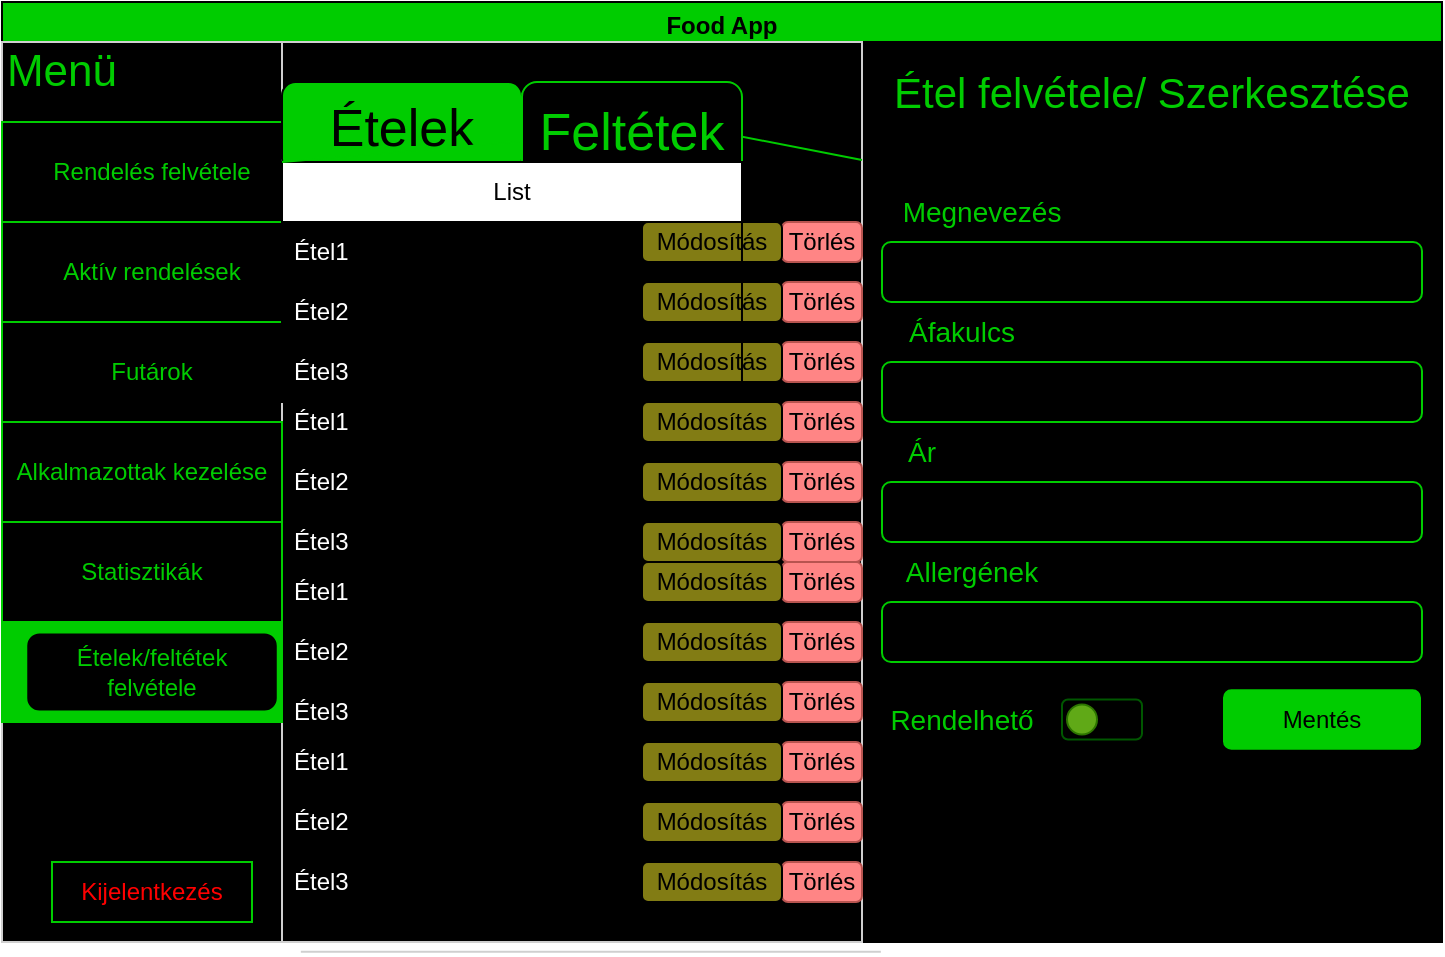 <mxfile version="24.0.1" type="device">
  <diagram name="1 oldal" id="O07grY8dv0cEGp4q1tDg">
    <mxGraphModel dx="875" dy="481" grid="1" gridSize="10" guides="1" tooltips="1" connect="1" arrows="1" fold="1" page="1" pageScale="1" pageWidth="827" pageHeight="1169" math="0" shadow="0">
      <root>
        <mxCell id="0" />
        <mxCell id="1" parent="0" />
        <mxCell id="786_mQaQIO7tlaPHeYwT-1" value="Food App" style="swimlane;whiteSpace=wrap;html=1;fillColor=#00CC00;" parent="1" vertex="1">
          <mxGeometry width="720" height="470" as="geometry" />
        </mxCell>
        <mxCell id="786_mQaQIO7tlaPHeYwT-2" value="" style="rounded=0;whiteSpace=wrap;html=1;fillColor=#000000;" parent="1" vertex="1">
          <mxGeometry y="20" width="720" height="450" as="geometry" />
        </mxCell>
        <mxCell id="786_mQaQIO7tlaPHeYwT-3" value="" style="rounded=0;whiteSpace=wrap;html=1;fillColor=#000000;strokeColor=#CFCFCF;" parent="1" vertex="1">
          <mxGeometry y="20" width="150" height="450" as="geometry" />
        </mxCell>
        <mxCell id="786_mQaQIO7tlaPHeYwT-4" value="&lt;font color=&quot;#00cc00&quot;&gt;Rendelés felvétele&lt;/font&gt;" style="rounded=0;whiteSpace=wrap;html=1;fillColor=#000000;strokeColor=#00CC00;" parent="1" vertex="1">
          <mxGeometry y="60" width="150" height="50" as="geometry" />
        </mxCell>
        <mxCell id="786_mQaQIO7tlaPHeYwT-5" value="&lt;font style=&quot;font-size: 22px;&quot; color=&quot;#00cc00&quot;&gt;Menü&lt;/font&gt;" style="text;html=1;align=center;verticalAlign=middle;whiteSpace=wrap;rounded=0;" parent="1" vertex="1">
          <mxGeometry y="20" width="60" height="30" as="geometry" />
        </mxCell>
        <mxCell id="786_mQaQIO7tlaPHeYwT-6" value="" style="rounded=0;whiteSpace=wrap;html=1;fillColor=#000000;strokeColor=#00CC00;" parent="1" vertex="1">
          <mxGeometry y="110" width="150" height="50" as="geometry" />
        </mxCell>
        <mxCell id="786_mQaQIO7tlaPHeYwT-7" value="" style="rounded=0;whiteSpace=wrap;html=1;fillColor=#000000;strokeColor=#00CC00;" parent="1" vertex="1">
          <mxGeometry y="160" width="150" height="50" as="geometry" />
        </mxCell>
        <mxCell id="786_mQaQIO7tlaPHeYwT-8" value="&lt;font color=&quot;#ff0000&quot;&gt;Kijelentkezés&lt;/font&gt;" style="rounded=0;whiteSpace=wrap;html=1;fillColor=#000000;strokeColor=#00CC00;" parent="1" vertex="1">
          <mxGeometry x="25" y="430" width="100" height="30" as="geometry" />
        </mxCell>
        <mxCell id="786_mQaQIO7tlaPHeYwT-9" value="" style="rounded=0;whiteSpace=wrap;html=1;fillColor=#000000;strokeColor=#CFCFCF;" parent="1" vertex="1">
          <mxGeometry x="140" y="20" width="290" height="450" as="geometry" />
        </mxCell>
        <mxCell id="786_mQaQIO7tlaPHeYwT-10" style="edgeStyle=orthogonalEdgeStyle;rounded=0;orthogonalLoop=1;jettySize=auto;html=1;exitX=0.75;exitY=1;exitDx=0;exitDy=0;" parent="1" edge="1">
          <mxGeometry relative="1" as="geometry">
            <mxPoint x="370" y="270" as="sourcePoint" />
            <mxPoint x="310" y="270" as="targetPoint" />
          </mxGeometry>
        </mxCell>
        <mxCell id="786_mQaQIO7tlaPHeYwT-11" style="edgeStyle=orthogonalEdgeStyle;rounded=0;orthogonalLoop=1;jettySize=auto;html=1;exitX=0.5;exitY=1;exitDx=0;exitDy=0;" parent="1" edge="1">
          <mxGeometry relative="1" as="geometry">
            <mxPoint x="480" y="57.5" as="sourcePoint" />
            <mxPoint x="480" y="57.5" as="targetPoint" />
          </mxGeometry>
        </mxCell>
        <mxCell id="786_mQaQIO7tlaPHeYwT-12" value="&lt;div&gt;&lt;font color=&quot;#00cc00&quot;&gt;Alkalmazottak kezelése&lt;br&gt;&lt;/font&gt;&lt;/div&gt;" style="rounded=0;whiteSpace=wrap;html=1;fillColor=#000000;strokeColor=#00CC00;" parent="1" vertex="1">
          <mxGeometry y="210" width="140" height="50" as="geometry" />
        </mxCell>
        <mxCell id="786_mQaQIO7tlaPHeYwT-13" value="&lt;div&gt;&lt;font color=&quot;#00cc00&quot;&gt;Statisztikák&lt;br&gt;&lt;/font&gt;&lt;/div&gt;" style="rounded=0;whiteSpace=wrap;html=1;fillColor=#000000;strokeColor=#00CC00;" parent="1" vertex="1">
          <mxGeometry y="260" width="140" height="50" as="geometry" />
        </mxCell>
        <mxCell id="786_mQaQIO7tlaPHeYwT-14" value="&lt;div&gt;&lt;font color=&quot;#00cc00&quot;&gt;Aktív rendelések&lt;/font&gt;&lt;/div&gt;" style="rounded=1;whiteSpace=wrap;html=1;fillColor=#000000;" parent="1" vertex="1">
          <mxGeometry x="10" y="120" width="130" height="30" as="geometry" />
        </mxCell>
        <mxCell id="786_mQaQIO7tlaPHeYwT-51" value="" style="endArrow=none;html=1;rounded=0;exitX=0;exitY=0.5;exitDx=0;exitDy=0;entryX=1;entryY=0.5;entryDx=0;entryDy=0;strokeColor=#CFCFCF;" parent="1" edge="1">
          <mxGeometry width="50" height="50" relative="1" as="geometry">
            <mxPoint x="149.42" y="474.83" as="sourcePoint" />
            <mxPoint x="439.42" y="474.83" as="targetPoint" />
          </mxGeometry>
        </mxCell>
        <mxCell id="786_mQaQIO7tlaPHeYwT-77" value="&lt;div&gt;&lt;font color=&quot;#00cc00&quot;&gt;Futárok&lt;br&gt;&lt;/font&gt;&lt;/div&gt;" style="rounded=1;whiteSpace=wrap;html=1;fillColor=#000000;" parent="1" vertex="1">
          <mxGeometry x="10" y="170" width="130" height="30" as="geometry" />
        </mxCell>
        <mxCell id="4PY4nFEDILdpVImfCxhq-1" value="" style="rounded=0;whiteSpace=wrap;html=1;fillColor=#00CC00;strokeColor=#00CC00;" vertex="1" parent="1">
          <mxGeometry y="310" width="140" height="50" as="geometry" />
        </mxCell>
        <mxCell id="4PY4nFEDILdpVImfCxhq-2" value="&lt;font color=&quot;#00cc00&quot;&gt;Ételek/feltétek felvétele&lt;/font&gt;" style="rounded=1;whiteSpace=wrap;html=1;fillColor=#000000;" vertex="1" parent="1">
          <mxGeometry x="13.13" y="316.25" width="123.75" height="37.5" as="geometry" />
        </mxCell>
        <mxCell id="4PY4nFEDILdpVImfCxhq-13" value="&lt;div&gt;Törlés&lt;/div&gt;" style="rounded=1;whiteSpace=wrap;html=1;fillColor=#FF8585;strokeColor=#b85450;" vertex="1" parent="1">
          <mxGeometry x="390" y="110" width="40" height="20" as="geometry" />
        </mxCell>
        <mxCell id="4PY4nFEDILdpVImfCxhq-18" value="" style="rounded=1;whiteSpace=wrap;html=1;strokeColor=#00CC00;fillColor=#000000;" vertex="1" parent="1">
          <mxGeometry x="440" y="120" width="270" height="30" as="geometry" />
        </mxCell>
        <mxCell id="4PY4nFEDILdpVImfCxhq-19" value="&lt;font style=&quot;font-size: 21px;&quot; color=&quot;#00cc00&quot;&gt;Étel felvétele/ Szerkesztése&lt;/font&gt;" style="text;html=1;align=center;verticalAlign=middle;whiteSpace=wrap;rounded=0;" vertex="1" parent="1">
          <mxGeometry x="430" y="30" width="290" height="30" as="geometry" />
        </mxCell>
        <mxCell id="4PY4nFEDILdpVImfCxhq-20" value="" style="rounded=1;whiteSpace=wrap;html=1;strokeColor=#00CC00;fillColor=#000000;" vertex="1" parent="1">
          <mxGeometry x="440" y="240" width="270" height="30" as="geometry" />
        </mxCell>
        <mxCell id="4PY4nFEDILdpVImfCxhq-21" value="" style="rounded=1;whiteSpace=wrap;html=1;strokeColor=#00CC00;fillColor=#000000;" vertex="1" parent="1">
          <mxGeometry x="440" y="180" width="270" height="30" as="geometry" />
        </mxCell>
        <mxCell id="4PY4nFEDILdpVImfCxhq-22" value="&lt;div&gt;&lt;font style=&quot;font-size: 14px;&quot; color=&quot;#00cc00&quot;&gt;Megnevezés&lt;/font&gt;&lt;/div&gt;" style="text;html=1;align=center;verticalAlign=middle;whiteSpace=wrap;rounded=0;" vertex="1" parent="1">
          <mxGeometry x="450" y="90" width="80" height="30" as="geometry" />
        </mxCell>
        <mxCell id="4PY4nFEDILdpVImfCxhq-16" value="&lt;div&gt;Módosítás&lt;/div&gt;" style="rounded=1;whiteSpace=wrap;html=1;fillColor=#827C14;" vertex="1" parent="1">
          <mxGeometry x="320" y="110" width="70" height="20" as="geometry" />
        </mxCell>
        <mxCell id="4PY4nFEDILdpVImfCxhq-24" value="&lt;div&gt;Törlés&lt;/div&gt;" style="rounded=1;whiteSpace=wrap;html=1;fillColor=#FF8585;strokeColor=#b85450;" vertex="1" parent="1">
          <mxGeometry x="390" y="140" width="40" height="20" as="geometry" />
        </mxCell>
        <mxCell id="4PY4nFEDILdpVImfCxhq-25" value="&lt;div&gt;Módosítás&lt;/div&gt;" style="rounded=1;whiteSpace=wrap;html=1;fillColor=#827C14;" vertex="1" parent="1">
          <mxGeometry x="320" y="140" width="70" height="20" as="geometry" />
        </mxCell>
        <mxCell id="4PY4nFEDILdpVImfCxhq-26" value="&lt;div&gt;Törlés&lt;/div&gt;" style="rounded=1;whiteSpace=wrap;html=1;fillColor=#FF8585;strokeColor=#b85450;" vertex="1" parent="1">
          <mxGeometry x="390" y="170" width="40" height="20" as="geometry" />
        </mxCell>
        <mxCell id="4PY4nFEDILdpVImfCxhq-27" value="&lt;div&gt;Módosítás&lt;/div&gt;" style="rounded=1;whiteSpace=wrap;html=1;fillColor=#827C14;" vertex="1" parent="1">
          <mxGeometry x="320" y="170" width="70" height="20" as="geometry" />
        </mxCell>
        <mxCell id="4PY4nFEDILdpVImfCxhq-30" value="&lt;font color=&quot;#ffffff&quot;&gt;Étel1&lt;/font&gt;" style="text;strokeColor=none;fillColor=none;align=left;verticalAlign=middle;spacingLeft=4;spacingRight=4;overflow=hidden;points=[[0,0.5],[1,0.5]];portConstraint=eastwest;rotatable=0;whiteSpace=wrap;html=1;" vertex="1" parent="1">
          <mxGeometry x="140" y="195" width="230" height="30" as="geometry" />
        </mxCell>
        <mxCell id="4PY4nFEDILdpVImfCxhq-31" value="&lt;font color=&quot;#ffffff&quot;&gt;Étel2&lt;/font&gt;" style="text;strokeColor=none;fillColor=none;align=left;verticalAlign=middle;spacingLeft=4;spacingRight=4;overflow=hidden;points=[[0,0.5],[1,0.5]];portConstraint=eastwest;rotatable=0;whiteSpace=wrap;html=1;" vertex="1" parent="1">
          <mxGeometry x="140" y="225" width="230" height="30" as="geometry" />
        </mxCell>
        <mxCell id="4PY4nFEDILdpVImfCxhq-32" value="&lt;font color=&quot;#ffffff&quot;&gt;Étel3&lt;/font&gt;" style="text;strokeColor=none;fillColor=none;align=left;verticalAlign=middle;spacingLeft=4;spacingRight=4;overflow=hidden;points=[[0,0.5],[1,0.5]];portConstraint=eastwest;rotatable=0;whiteSpace=wrap;html=1;" vertex="1" parent="1">
          <mxGeometry x="140" y="255" width="230" height="30" as="geometry" />
        </mxCell>
        <mxCell id="4PY4nFEDILdpVImfCxhq-33" value="&lt;div&gt;Törlés&lt;/div&gt;" style="rounded=1;whiteSpace=wrap;html=1;fillColor=#FF8585;strokeColor=#b85450;" vertex="1" parent="1">
          <mxGeometry x="390" y="200" width="40" height="20" as="geometry" />
        </mxCell>
        <mxCell id="4PY4nFEDILdpVImfCxhq-34" value="&lt;div&gt;Módosítás&lt;/div&gt;" style="rounded=1;whiteSpace=wrap;html=1;fillColor=#827C14;" vertex="1" parent="1">
          <mxGeometry x="320" y="200" width="70" height="20" as="geometry" />
        </mxCell>
        <mxCell id="4PY4nFEDILdpVImfCxhq-35" value="&lt;div&gt;Törlés&lt;/div&gt;" style="rounded=1;whiteSpace=wrap;html=1;fillColor=#FF8585;strokeColor=#b85450;" vertex="1" parent="1">
          <mxGeometry x="390" y="230" width="40" height="20" as="geometry" />
        </mxCell>
        <mxCell id="4PY4nFEDILdpVImfCxhq-36" value="&lt;div&gt;Módosítás&lt;/div&gt;" style="rounded=1;whiteSpace=wrap;html=1;fillColor=#827C14;" vertex="1" parent="1">
          <mxGeometry x="320" y="230" width="70" height="20" as="geometry" />
        </mxCell>
        <mxCell id="4PY4nFEDILdpVImfCxhq-37" value="&lt;div&gt;Törlés&lt;/div&gt;" style="rounded=1;whiteSpace=wrap;html=1;fillColor=#FF8585;strokeColor=#b85450;" vertex="1" parent="1">
          <mxGeometry x="390" y="260" width="40" height="20" as="geometry" />
        </mxCell>
        <mxCell id="4PY4nFEDILdpVImfCxhq-38" value="&lt;div&gt;Módosítás&lt;/div&gt;" style="rounded=1;whiteSpace=wrap;html=1;fillColor=#827C14;" vertex="1" parent="1">
          <mxGeometry x="320" y="260" width="70" height="20" as="geometry" />
        </mxCell>
        <mxCell id="4PY4nFEDILdpVImfCxhq-73" value="&lt;font color=&quot;#ffffff&quot;&gt;Étel1&lt;/font&gt;" style="text;strokeColor=none;fillColor=none;align=left;verticalAlign=middle;spacingLeft=4;spacingRight=4;overflow=hidden;points=[[0,0.5],[1,0.5]];portConstraint=eastwest;rotatable=0;whiteSpace=wrap;html=1;" vertex="1" parent="1">
          <mxGeometry x="140" y="280" width="230" height="30" as="geometry" />
        </mxCell>
        <mxCell id="4PY4nFEDILdpVImfCxhq-74" value="&lt;font color=&quot;#ffffff&quot;&gt;Étel2&lt;/font&gt;" style="text;strokeColor=none;fillColor=none;align=left;verticalAlign=middle;spacingLeft=4;spacingRight=4;overflow=hidden;points=[[0,0.5],[1,0.5]];portConstraint=eastwest;rotatable=0;whiteSpace=wrap;html=1;" vertex="1" parent="1">
          <mxGeometry x="140" y="310" width="230" height="30" as="geometry" />
        </mxCell>
        <mxCell id="4PY4nFEDILdpVImfCxhq-75" value="&lt;font color=&quot;#ffffff&quot;&gt;Étel3&lt;/font&gt;" style="text;strokeColor=none;fillColor=none;align=left;verticalAlign=middle;spacingLeft=4;spacingRight=4;overflow=hidden;points=[[0,0.5],[1,0.5]];portConstraint=eastwest;rotatable=0;whiteSpace=wrap;html=1;" vertex="1" parent="1">
          <mxGeometry x="140" y="340" width="230" height="30" as="geometry" />
        </mxCell>
        <mxCell id="4PY4nFEDILdpVImfCxhq-76" value="&lt;div&gt;Törlés&lt;/div&gt;" style="rounded=1;whiteSpace=wrap;html=1;fillColor=#FF8585;strokeColor=#b85450;" vertex="1" parent="1">
          <mxGeometry x="390" y="280" width="40" height="20" as="geometry" />
        </mxCell>
        <mxCell id="4PY4nFEDILdpVImfCxhq-77" value="&lt;div&gt;Módosítás&lt;/div&gt;" style="rounded=1;whiteSpace=wrap;html=1;fillColor=#827C14;" vertex="1" parent="1">
          <mxGeometry x="320" y="280" width="70" height="20" as="geometry" />
        </mxCell>
        <mxCell id="4PY4nFEDILdpVImfCxhq-78" value="&lt;div&gt;Törlés&lt;/div&gt;" style="rounded=1;whiteSpace=wrap;html=1;fillColor=#FF8585;strokeColor=#b85450;" vertex="1" parent="1">
          <mxGeometry x="390" y="310" width="40" height="20" as="geometry" />
        </mxCell>
        <mxCell id="4PY4nFEDILdpVImfCxhq-79" value="&lt;div&gt;Módosítás&lt;/div&gt;" style="rounded=1;whiteSpace=wrap;html=1;fillColor=#827C14;" vertex="1" parent="1">
          <mxGeometry x="320" y="310" width="70" height="20" as="geometry" />
        </mxCell>
        <mxCell id="4PY4nFEDILdpVImfCxhq-80" value="&lt;div&gt;Törlés&lt;/div&gt;" style="rounded=1;whiteSpace=wrap;html=1;fillColor=#FF8585;strokeColor=#b85450;" vertex="1" parent="1">
          <mxGeometry x="390" y="340" width="40" height="20" as="geometry" />
        </mxCell>
        <mxCell id="4PY4nFEDILdpVImfCxhq-81" value="&lt;div&gt;Módosítás&lt;/div&gt;" style="rounded=1;whiteSpace=wrap;html=1;fillColor=#827C14;" vertex="1" parent="1">
          <mxGeometry x="320" y="340" width="70" height="20" as="geometry" />
        </mxCell>
        <mxCell id="4PY4nFEDILdpVImfCxhq-82" value="&lt;font color=&quot;#ffffff&quot;&gt;Étel2&lt;/font&gt;" style="text;strokeColor=none;fillColor=none;align=left;verticalAlign=middle;spacingLeft=4;spacingRight=4;overflow=hidden;points=[[0,0.5],[1,0.5]];portConstraint=eastwest;rotatable=0;whiteSpace=wrap;html=1;" vertex="1" parent="1">
          <mxGeometry x="140" y="395" width="230" height="30" as="geometry" />
        </mxCell>
        <mxCell id="4PY4nFEDILdpVImfCxhq-83" value="&lt;font color=&quot;#ffffff&quot;&gt;Étel3&lt;/font&gt;" style="text;strokeColor=none;fillColor=none;align=left;verticalAlign=middle;spacingLeft=4;spacingRight=4;overflow=hidden;points=[[0,0.5],[1,0.5]];portConstraint=eastwest;rotatable=0;whiteSpace=wrap;html=1;" vertex="1" parent="1">
          <mxGeometry x="140" y="425" width="230" height="30" as="geometry" />
        </mxCell>
        <mxCell id="4PY4nFEDILdpVImfCxhq-84" value="&lt;div&gt;Törlés&lt;/div&gt;" style="rounded=1;whiteSpace=wrap;html=1;fillColor=#FF8585;strokeColor=#b85450;" vertex="1" parent="1">
          <mxGeometry x="390" y="370" width="40" height="20" as="geometry" />
        </mxCell>
        <mxCell id="4PY4nFEDILdpVImfCxhq-85" value="&lt;div&gt;Módosítás&lt;/div&gt;" style="rounded=1;whiteSpace=wrap;html=1;fillColor=#827C14;" vertex="1" parent="1">
          <mxGeometry x="320" y="370" width="70" height="20" as="geometry" />
        </mxCell>
        <mxCell id="4PY4nFEDILdpVImfCxhq-86" value="&lt;div&gt;Törlés&lt;/div&gt;" style="rounded=1;whiteSpace=wrap;html=1;fillColor=#FF8585;strokeColor=#b85450;" vertex="1" parent="1">
          <mxGeometry x="390" y="400" width="40" height="20" as="geometry" />
        </mxCell>
        <mxCell id="4PY4nFEDILdpVImfCxhq-87" value="&lt;div&gt;Módosítás&lt;/div&gt;" style="rounded=1;whiteSpace=wrap;html=1;fillColor=#827C14;" vertex="1" parent="1">
          <mxGeometry x="320" y="400" width="70" height="20" as="geometry" />
        </mxCell>
        <mxCell id="4PY4nFEDILdpVImfCxhq-88" value="&lt;div&gt;Törlés&lt;/div&gt;" style="rounded=1;whiteSpace=wrap;html=1;fillColor=#FF8585;strokeColor=#b85450;" vertex="1" parent="1">
          <mxGeometry x="390" y="430" width="40" height="20" as="geometry" />
        </mxCell>
        <mxCell id="4PY4nFEDILdpVImfCxhq-89" value="&lt;div&gt;Módosítás&lt;/div&gt;" style="rounded=1;whiteSpace=wrap;html=1;fillColor=#827C14;" vertex="1" parent="1">
          <mxGeometry x="320" y="430" width="70" height="20" as="geometry" />
        </mxCell>
        <mxCell id="4PY4nFEDILdpVImfCxhq-90" value="&lt;font color=&quot;#ffffff&quot;&gt;Étel1&lt;/font&gt;" style="text;strokeColor=none;fillColor=none;align=left;verticalAlign=middle;spacingLeft=4;spacingRight=4;overflow=hidden;points=[[0,0.5],[1,0.5]];portConstraint=eastwest;rotatable=0;whiteSpace=wrap;html=1;" vertex="1" parent="1">
          <mxGeometry x="140" y="365" width="230" height="30" as="geometry" />
        </mxCell>
        <mxCell id="4PY4nFEDILdpVImfCxhq-92" value="&lt;font style=&quot;font-size: 14px;&quot; color=&quot;#00cc00&quot;&gt;Áfakulcs&lt;/font&gt;" style="text;html=1;align=center;verticalAlign=middle;whiteSpace=wrap;rounded=0;" vertex="1" parent="1">
          <mxGeometry x="450" y="150" width="60" height="30" as="geometry" />
        </mxCell>
        <mxCell id="4PY4nFEDILdpVImfCxhq-94" value="&lt;div&gt;&lt;font style=&quot;font-size: 14px;&quot; color=&quot;#00cc00&quot;&gt;Ár&lt;/font&gt;&lt;/div&gt;" style="text;html=1;align=center;verticalAlign=middle;whiteSpace=wrap;rounded=0;" vertex="1" parent="1">
          <mxGeometry x="450" y="210" width="20" height="30" as="geometry" />
        </mxCell>
        <mxCell id="4PY4nFEDILdpVImfCxhq-95" value="" style="rounded=1;whiteSpace=wrap;html=1;strokeColor=#00CC00;fillColor=#000000;" vertex="1" parent="1">
          <mxGeometry x="440" y="300" width="270" height="30" as="geometry" />
        </mxCell>
        <mxCell id="4PY4nFEDILdpVImfCxhq-96" value="&lt;div&gt;&lt;font style=&quot;font-size: 14px;&quot; color=&quot;#00cc00&quot;&gt;Allergének&lt;/font&gt;&lt;/div&gt;" style="text;html=1;align=center;verticalAlign=middle;whiteSpace=wrap;rounded=0;" vertex="1" parent="1">
          <mxGeometry x="450" y="270" width="70" height="30" as="geometry" />
        </mxCell>
        <mxCell id="4PY4nFEDILdpVImfCxhq-98" value="" style="rounded=1;whiteSpace=wrap;html=1;fillColor=#000000;fontColor=#ffffff;strokeColor=#005700;" vertex="1" parent="1">
          <mxGeometry x="530" y="348.75" width="40" height="20" as="geometry" />
        </mxCell>
        <mxCell id="4PY4nFEDILdpVImfCxhq-110" value="&lt;div style=&quot;font-size: 26px;&quot;&gt;&lt;font style=&quot;font-size: 26px;&quot;&gt;Ételek&lt;br&gt;&lt;/font&gt;&lt;/div&gt;" style="rounded=1;whiteSpace=wrap;html=1;fillColor=#00CC00;" vertex="1" parent="1">
          <mxGeometry x="140" y="40" width="120" height="45" as="geometry" />
        </mxCell>
        <mxCell id="4PY4nFEDILdpVImfCxhq-97" value="" style="ellipse;whiteSpace=wrap;html=1;aspect=fixed;fillColor=#60a917;fontColor=#ffffff;strokeColor=#2D7600;" vertex="1" parent="1">
          <mxGeometry x="532.5" y="351.25" width="15" height="15" as="geometry" />
        </mxCell>
        <mxCell id="4PY4nFEDILdpVImfCxhq-102" value="&lt;div&gt;&lt;font style=&quot;font-size: 14px;&quot; color=&quot;#00cc00&quot;&gt;Rendelhető&lt;/font&gt;&lt;/div&gt;" style="text;html=1;align=center;verticalAlign=middle;whiteSpace=wrap;rounded=0;" vertex="1" parent="1">
          <mxGeometry x="440" y="343.75" width="80" height="30" as="geometry" />
        </mxCell>
        <mxCell id="4PY4nFEDILdpVImfCxhq-106" value="&lt;div&gt;Mentés&lt;/div&gt;" style="rounded=1;whiteSpace=wrap;html=1;fillColor=#00CC00;" vertex="1" parent="1">
          <mxGeometry x="610" y="343.13" width="100" height="31.25" as="geometry" />
        </mxCell>
        <mxCell id="4PY4nFEDILdpVImfCxhq-109" value="" style="endArrow=none;html=1;rounded=0;exitX=-0.003;exitY=0.116;exitDx=0;exitDy=0;exitPerimeter=0;strokeColor=#00CC00;" edge="1" parent="1" source="4PY4nFEDILdpVImfCxhq-111">
          <mxGeometry width="50" height="50" relative="1" as="geometry">
            <mxPoint x="140" y="80.0" as="sourcePoint" />
            <mxPoint x="430" y="79" as="targetPoint" />
          </mxGeometry>
        </mxCell>
        <mxCell id="4PY4nFEDILdpVImfCxhq-111" value="&lt;div style=&quot;font-size: 26px;&quot;&gt;&lt;font color=&quot;#00cc00&quot; style=&quot;font-size: 26px;&quot;&gt;Feltétek&lt;/font&gt;&lt;/div&gt;" style="rounded=1;whiteSpace=wrap;html=1;fillColor=#000000;strokeColor=#00CC00;" vertex="1" parent="1">
          <mxGeometry x="260" y="40" width="110" height="50" as="geometry" />
        </mxCell>
        <mxCell id="4PY4nFEDILdpVImfCxhq-3" value="List" style="swimlane;fontStyle=0;childLayout=stackLayout;horizontal=1;startSize=30;horizontalStack=0;resizeParent=1;resizeParentMax=0;resizeLast=0;collapsible=1;marginBottom=0;whiteSpace=wrap;html=1;" vertex="1" parent="1">
          <mxGeometry x="140" y="80" width="230" height="120" as="geometry" />
        </mxCell>
        <mxCell id="4PY4nFEDILdpVImfCxhq-4" value="&lt;font color=&quot;#ffffff&quot;&gt;Étel1&lt;/font&gt;" style="text;strokeColor=none;fillColor=none;align=left;verticalAlign=middle;spacingLeft=4;spacingRight=4;overflow=hidden;points=[[0,0.5],[1,0.5]];portConstraint=eastwest;rotatable=0;whiteSpace=wrap;html=1;" vertex="1" parent="4PY4nFEDILdpVImfCxhq-3">
          <mxGeometry y="30" width="230" height="30" as="geometry" />
        </mxCell>
        <mxCell id="4PY4nFEDILdpVImfCxhq-5" value="&lt;font color=&quot;#ffffff&quot;&gt;Étel2&lt;/font&gt;" style="text;strokeColor=none;fillColor=none;align=left;verticalAlign=middle;spacingLeft=4;spacingRight=4;overflow=hidden;points=[[0,0.5],[1,0.5]];portConstraint=eastwest;rotatable=0;whiteSpace=wrap;html=1;" vertex="1" parent="4PY4nFEDILdpVImfCxhq-3">
          <mxGeometry y="60" width="230" height="30" as="geometry" />
        </mxCell>
        <mxCell id="4PY4nFEDILdpVImfCxhq-6" value="&lt;font color=&quot;#ffffff&quot;&gt;Étel3&lt;/font&gt;" style="text;strokeColor=none;fillColor=none;align=left;verticalAlign=middle;spacingLeft=4;spacingRight=4;overflow=hidden;points=[[0,0.5],[1,0.5]];portConstraint=eastwest;rotatable=0;whiteSpace=wrap;html=1;" vertex="1" parent="4PY4nFEDILdpVImfCxhq-3">
          <mxGeometry y="90" width="230" height="30" as="geometry" />
        </mxCell>
        <mxCell id="4PY4nFEDILdpVImfCxhq-112" value="" style="endArrow=none;html=1;rounded=0;exitX=-0.003;exitY=0.116;exitDx=0;exitDy=0;exitPerimeter=0;strokeColor=#00CC00;" edge="1" parent="1" target="4PY4nFEDILdpVImfCxhq-111">
          <mxGeometry width="50" height="50" relative="1" as="geometry">
            <mxPoint x="140" y="80.0" as="sourcePoint" />
            <mxPoint x="430" y="79" as="targetPoint" />
          </mxGeometry>
        </mxCell>
      </root>
    </mxGraphModel>
  </diagram>
</mxfile>
